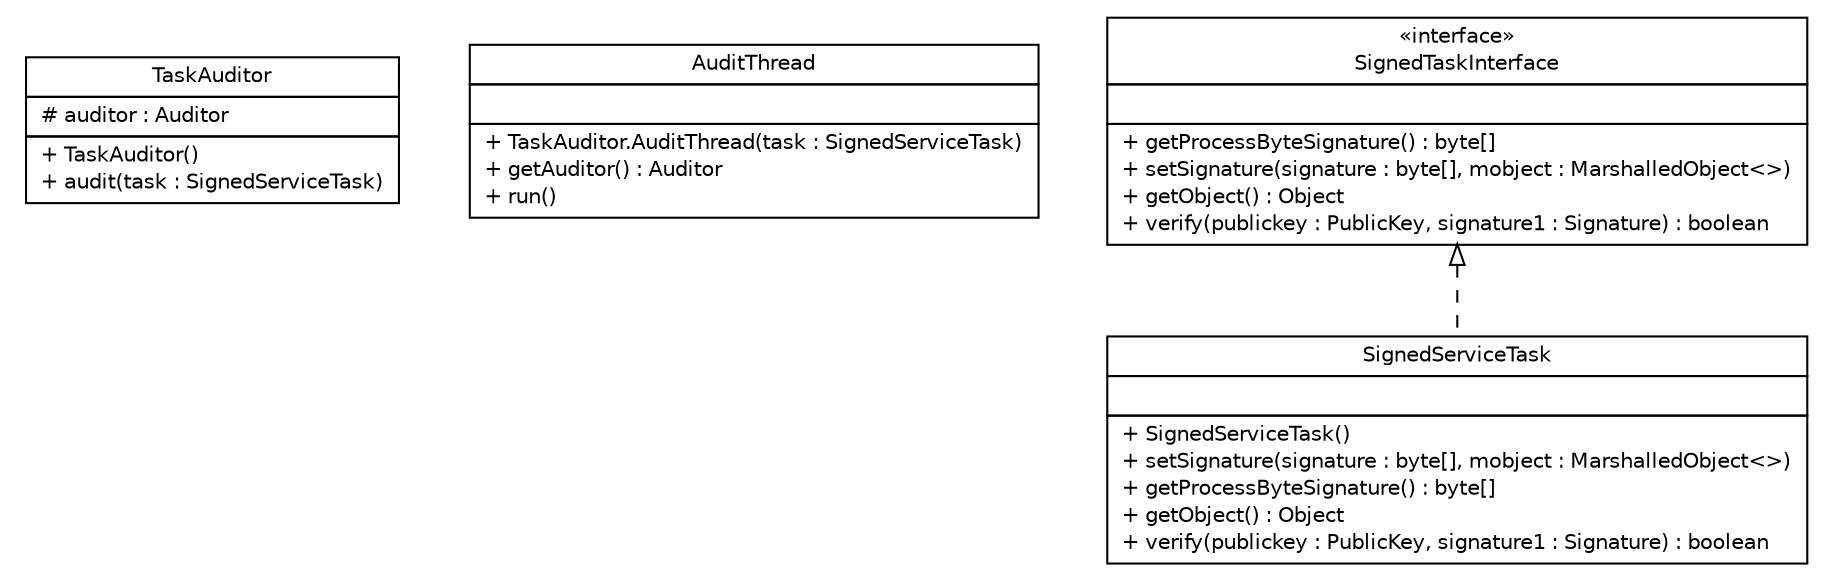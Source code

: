 #!/usr/local/bin/dot
#
# Class diagram 
# Generated by UMLGraph version R5_6 (http://www.umlgraph.org/)
#

digraph G {
	edge [fontname="Helvetica",fontsize=10,labelfontname="Helvetica",labelfontsize=10];
	node [fontname="Helvetica",fontsize=10,shape=plaintext];
	nodesep=0.25;
	ranksep=0.5;
	// sorcer.security.sign.TaskAuditor
	c29343 [label=<<table title="sorcer.security.sign.TaskAuditor" border="0" cellborder="1" cellspacing="0" cellpadding="2" port="p" href="./TaskAuditor.html">
		<tr><td><table border="0" cellspacing="0" cellpadding="1">
<tr><td align="center" balign="center"> TaskAuditor </td></tr>
		</table></td></tr>
		<tr><td><table border="0" cellspacing="0" cellpadding="1">
<tr><td align="left" balign="left"> # auditor : Auditor </td></tr>
		</table></td></tr>
		<tr><td><table border="0" cellspacing="0" cellpadding="1">
<tr><td align="left" balign="left"> + TaskAuditor() </td></tr>
<tr><td align="left" balign="left"> + audit(task : SignedServiceTask) </td></tr>
		</table></td></tr>
		</table>>, URL="./TaskAuditor.html", fontname="Helvetica", fontcolor="black", fontsize=10.0];
	// sorcer.security.sign.TaskAuditor.AuditThread
	c29344 [label=<<table title="sorcer.security.sign.TaskAuditor.AuditThread" border="0" cellborder="1" cellspacing="0" cellpadding="2" port="p" href="./TaskAuditor.AuditThread.html">
		<tr><td><table border="0" cellspacing="0" cellpadding="1">
<tr><td align="center" balign="center"> AuditThread </td></tr>
		</table></td></tr>
		<tr><td><table border="0" cellspacing="0" cellpadding="1">
<tr><td align="left" balign="left">  </td></tr>
		</table></td></tr>
		<tr><td><table border="0" cellspacing="0" cellpadding="1">
<tr><td align="left" balign="left"> + TaskAuditor.AuditThread(task : SignedServiceTask) </td></tr>
<tr><td align="left" balign="left"> + getAuditor() : Auditor </td></tr>
<tr><td align="left" balign="left"> + run() </td></tr>
		</table></td></tr>
		</table>>, URL="./TaskAuditor.AuditThread.html", fontname="Helvetica", fontcolor="black", fontsize=10.0];
	// sorcer.security.sign.SignedTaskInterface
	c29345 [label=<<table title="sorcer.security.sign.SignedTaskInterface" border="0" cellborder="1" cellspacing="0" cellpadding="2" port="p" href="./SignedTaskInterface.html">
		<tr><td><table border="0" cellspacing="0" cellpadding="1">
<tr><td align="center" balign="center"> &#171;interface&#187; </td></tr>
<tr><td align="center" balign="center"> SignedTaskInterface </td></tr>
		</table></td></tr>
		<tr><td><table border="0" cellspacing="0" cellpadding="1">
<tr><td align="left" balign="left">  </td></tr>
		</table></td></tr>
		<tr><td><table border="0" cellspacing="0" cellpadding="1">
<tr><td align="left" balign="left"> + getProcessByteSignature() : byte[] </td></tr>
<tr><td align="left" balign="left"> + setSignature(signature : byte[], mobject : MarshalledObject&lt;&gt;) </td></tr>
<tr><td align="left" balign="left"> + getObject() : Object </td></tr>
<tr><td align="left" balign="left"> + verify(publickey : PublicKey, signature1 : Signature) : boolean </td></tr>
		</table></td></tr>
		</table>>, URL="./SignedTaskInterface.html", fontname="Helvetica", fontcolor="black", fontsize=10.0];
	// sorcer.security.sign.SignedServiceTask
	c29346 [label=<<table title="sorcer.security.sign.SignedServiceTask" border="0" cellborder="1" cellspacing="0" cellpadding="2" port="p" href="./SignedServiceTask.html">
		<tr><td><table border="0" cellspacing="0" cellpadding="1">
<tr><td align="center" balign="center"> SignedServiceTask </td></tr>
		</table></td></tr>
		<tr><td><table border="0" cellspacing="0" cellpadding="1">
<tr><td align="left" balign="left">  </td></tr>
		</table></td></tr>
		<tr><td><table border="0" cellspacing="0" cellpadding="1">
<tr><td align="left" balign="left"> + SignedServiceTask() </td></tr>
<tr><td align="left" balign="left"> + setSignature(signature : byte[], mobject : MarshalledObject&lt;&gt;) </td></tr>
<tr><td align="left" balign="left"> + getProcessByteSignature() : byte[] </td></tr>
<tr><td align="left" balign="left"> + getObject() : Object </td></tr>
<tr><td align="left" balign="left"> + verify(publickey : PublicKey, signature1 : Signature) : boolean </td></tr>
		</table></td></tr>
		</table>>, URL="./SignedServiceTask.html", fontname="Helvetica", fontcolor="black", fontsize=10.0];
	//sorcer.security.sign.SignedServiceTask implements sorcer.security.sign.SignedTaskInterface
	c29345:p -> c29346:p [dir=back,arrowtail=empty,style=dashed];
}


